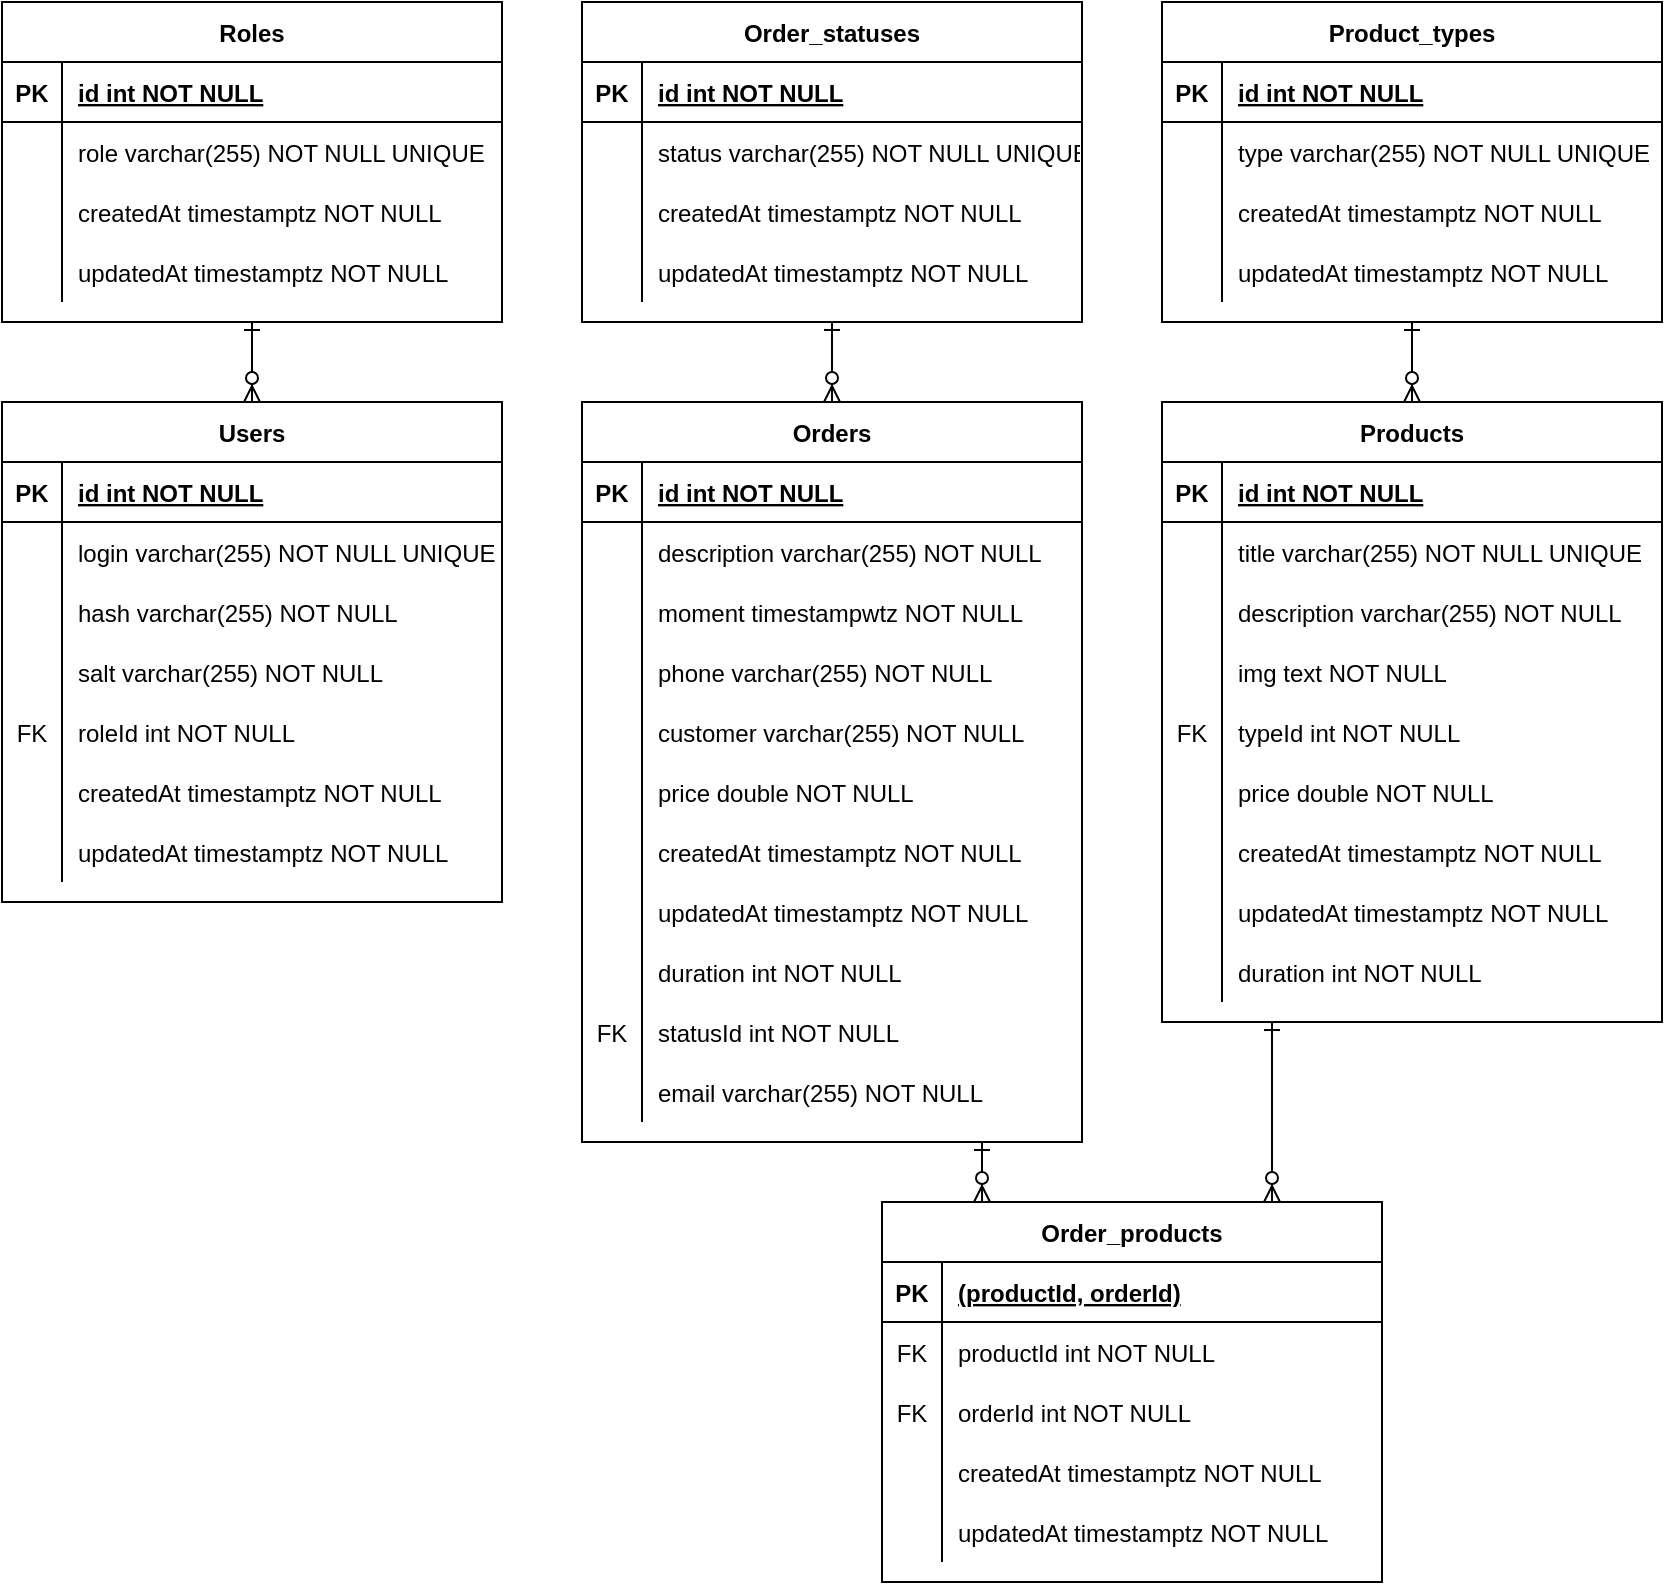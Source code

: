 <mxfile version="14.1.8" type="device"><diagram id="R2lEEEUBdFMjLlhIrx00" name="Page-1"><mxGraphModel dx="1936" dy="1906" grid="1" gridSize="10" guides="1" tooltips="1" connect="1" arrows="1" fold="1" page="1" pageScale="1" pageWidth="850" pageHeight="1100" math="0" shadow="0" extFonts="Permanent Marker^https://fonts.googleapis.com/css?family=Permanent+Marker"><root><mxCell id="0"/><mxCell id="1" parent="0"/><mxCell id="iR6gG3T4usAufllgeYIM-13" value="Roles" style="shape=table;startSize=30;container=1;collapsible=1;childLayout=tableLayout;fixedRows=1;rowLines=0;fontStyle=1;align=center;resizeLast=1;" parent="1" vertex="1"><mxGeometry x="-70" y="-410" width="250" height="160" as="geometry"/></mxCell><mxCell id="iR6gG3T4usAufllgeYIM-14" value="" style="shape=partialRectangle;collapsible=0;dropTarget=0;pointerEvents=0;fillColor=none;points=[[0,0.5],[1,0.5]];portConstraint=eastwest;top=0;left=0;right=0;bottom=1;" parent="iR6gG3T4usAufllgeYIM-13" vertex="1"><mxGeometry y="30" width="250" height="30" as="geometry"/></mxCell><mxCell id="iR6gG3T4usAufllgeYIM-15" value="PK" style="shape=partialRectangle;overflow=hidden;connectable=0;fillColor=none;top=0;left=0;bottom=0;right=0;fontStyle=1;" parent="iR6gG3T4usAufllgeYIM-14" vertex="1"><mxGeometry width="30" height="30" as="geometry"/></mxCell><mxCell id="iR6gG3T4usAufllgeYIM-16" value="id int NOT NULL " style="shape=partialRectangle;overflow=hidden;connectable=0;fillColor=none;top=0;left=0;bottom=0;right=0;align=left;spacingLeft=6;fontStyle=5;" parent="iR6gG3T4usAufllgeYIM-14" vertex="1"><mxGeometry x="30" width="220" height="30" as="geometry"/></mxCell><mxCell id="iR6gG3T4usAufllgeYIM-17" value="" style="shape=partialRectangle;collapsible=0;dropTarget=0;pointerEvents=0;fillColor=none;points=[[0,0.5],[1,0.5]];portConstraint=eastwest;top=0;left=0;right=0;bottom=0;" parent="iR6gG3T4usAufllgeYIM-13" vertex="1"><mxGeometry y="60" width="250" height="30" as="geometry"/></mxCell><mxCell id="iR6gG3T4usAufllgeYIM-18" value="" style="shape=partialRectangle;overflow=hidden;connectable=0;fillColor=none;top=0;left=0;bottom=0;right=0;" parent="iR6gG3T4usAufllgeYIM-17" vertex="1"><mxGeometry width="30" height="30" as="geometry"/></mxCell><mxCell id="iR6gG3T4usAufllgeYIM-19" value="role varchar(255) NOT NULL UNIQUE" style="shape=partialRectangle;overflow=hidden;connectable=0;fillColor=none;top=0;left=0;bottom=0;right=0;align=left;spacingLeft=6;" parent="iR6gG3T4usAufllgeYIM-17" vertex="1"><mxGeometry x="30" width="220" height="30" as="geometry"/></mxCell><mxCell id="iR6gG3T4usAufllgeYIM-23" style="shape=partialRectangle;collapsible=0;dropTarget=0;pointerEvents=0;fillColor=none;points=[[0,0.5],[1,0.5]];portConstraint=eastwest;top=0;left=0;right=0;bottom=0;" parent="iR6gG3T4usAufllgeYIM-13" vertex="1"><mxGeometry y="90" width="250" height="30" as="geometry"/></mxCell><mxCell id="iR6gG3T4usAufllgeYIM-24" style="shape=partialRectangle;overflow=hidden;connectable=0;fillColor=none;top=0;left=0;bottom=0;right=0;" parent="iR6gG3T4usAufllgeYIM-23" vertex="1"><mxGeometry width="30" height="30" as="geometry"/></mxCell><mxCell id="iR6gG3T4usAufllgeYIM-25" value="createdAt timestamptz NOT NULL" style="shape=partialRectangle;overflow=hidden;connectable=0;fillColor=none;top=0;left=0;bottom=0;right=0;align=left;spacingLeft=6;" parent="iR6gG3T4usAufllgeYIM-23" vertex="1"><mxGeometry x="30" width="220" height="30" as="geometry"/></mxCell><mxCell id="iR6gG3T4usAufllgeYIM-26" style="shape=partialRectangle;collapsible=0;dropTarget=0;pointerEvents=0;fillColor=none;points=[[0,0.5],[1,0.5]];portConstraint=eastwest;top=0;left=0;right=0;bottom=0;" parent="iR6gG3T4usAufllgeYIM-13" vertex="1"><mxGeometry y="120" width="250" height="30" as="geometry"/></mxCell><mxCell id="iR6gG3T4usAufllgeYIM-27" style="shape=partialRectangle;overflow=hidden;connectable=0;fillColor=none;top=0;left=0;bottom=0;right=0;" parent="iR6gG3T4usAufllgeYIM-26" vertex="1"><mxGeometry width="30" height="30" as="geometry"/></mxCell><mxCell id="iR6gG3T4usAufllgeYIM-28" value="updatedAt timestamptz NOT NULL" style="shape=partialRectangle;overflow=hidden;connectable=0;fillColor=none;top=0;left=0;bottom=0;right=0;align=left;spacingLeft=6;" parent="iR6gG3T4usAufllgeYIM-26" vertex="1"><mxGeometry x="30" width="220" height="30" as="geometry"/></mxCell><mxCell id="iR6gG3T4usAufllgeYIM-29" value="Users" style="shape=table;startSize=30;container=1;collapsible=1;childLayout=tableLayout;fixedRows=1;rowLines=0;fontStyle=1;align=center;resizeLast=1;" parent="1" vertex="1"><mxGeometry x="-70" y="-210" width="250" height="250" as="geometry"/></mxCell><mxCell id="iR6gG3T4usAufllgeYIM-30" value="" style="shape=partialRectangle;collapsible=0;dropTarget=0;pointerEvents=0;fillColor=none;points=[[0,0.5],[1,0.5]];portConstraint=eastwest;top=0;left=0;right=0;bottom=1;" parent="iR6gG3T4usAufllgeYIM-29" vertex="1"><mxGeometry y="30" width="250" height="30" as="geometry"/></mxCell><mxCell id="iR6gG3T4usAufllgeYIM-31" value="PK" style="shape=partialRectangle;overflow=hidden;connectable=0;fillColor=none;top=0;left=0;bottom=0;right=0;fontStyle=1;" parent="iR6gG3T4usAufllgeYIM-30" vertex="1"><mxGeometry width="30" height="30" as="geometry"/></mxCell><mxCell id="iR6gG3T4usAufllgeYIM-32" value="id int NOT NULL " style="shape=partialRectangle;overflow=hidden;connectable=0;fillColor=none;top=0;left=0;bottom=0;right=0;align=left;spacingLeft=6;fontStyle=5;" parent="iR6gG3T4usAufllgeYIM-30" vertex="1"><mxGeometry x="30" width="220" height="30" as="geometry"/></mxCell><mxCell id="iR6gG3T4usAufllgeYIM-33" value="" style="shape=partialRectangle;collapsible=0;dropTarget=0;pointerEvents=0;fillColor=none;points=[[0,0.5],[1,0.5]];portConstraint=eastwest;top=0;left=0;right=0;bottom=0;" parent="iR6gG3T4usAufllgeYIM-29" vertex="1"><mxGeometry y="60" width="250" height="30" as="geometry"/></mxCell><mxCell id="iR6gG3T4usAufllgeYIM-34" value="" style="shape=partialRectangle;overflow=hidden;connectable=0;fillColor=none;top=0;left=0;bottom=0;right=0;" parent="iR6gG3T4usAufllgeYIM-33" vertex="1"><mxGeometry width="30" height="30" as="geometry"/></mxCell><mxCell id="iR6gG3T4usAufllgeYIM-35" value="login varchar(255) NOT NULL UNIQUE" style="shape=partialRectangle;overflow=hidden;connectable=0;fillColor=none;top=0;left=0;bottom=0;right=0;align=left;spacingLeft=6;" parent="iR6gG3T4usAufllgeYIM-33" vertex="1"><mxGeometry x="30" width="220" height="30" as="geometry"/></mxCell><mxCell id="iR6gG3T4usAufllgeYIM-48" style="shape=partialRectangle;collapsible=0;dropTarget=0;pointerEvents=0;fillColor=none;points=[[0,0.5],[1,0.5]];portConstraint=eastwest;top=0;left=0;right=0;bottom=0;" parent="iR6gG3T4usAufllgeYIM-29" vertex="1"><mxGeometry y="90" width="250" height="30" as="geometry"/></mxCell><mxCell id="iR6gG3T4usAufllgeYIM-49" style="shape=partialRectangle;overflow=hidden;connectable=0;fillColor=none;top=0;left=0;bottom=0;right=0;" parent="iR6gG3T4usAufllgeYIM-48" vertex="1"><mxGeometry width="30" height="30" as="geometry"/></mxCell><mxCell id="iR6gG3T4usAufllgeYIM-50" value="hash varchar(255) NOT NULL" style="shape=partialRectangle;overflow=hidden;connectable=0;fillColor=none;top=0;left=0;bottom=0;right=0;align=left;spacingLeft=6;" parent="iR6gG3T4usAufllgeYIM-48" vertex="1"><mxGeometry x="30" width="220" height="30" as="geometry"/></mxCell><mxCell id="iR6gG3T4usAufllgeYIM-45" style="shape=partialRectangle;collapsible=0;dropTarget=0;pointerEvents=0;fillColor=none;points=[[0,0.5],[1,0.5]];portConstraint=eastwest;top=0;left=0;right=0;bottom=0;" parent="iR6gG3T4usAufllgeYIM-29" vertex="1"><mxGeometry y="120" width="250" height="30" as="geometry"/></mxCell><mxCell id="iR6gG3T4usAufllgeYIM-46" style="shape=partialRectangle;overflow=hidden;connectable=0;fillColor=none;top=0;left=0;bottom=0;right=0;" parent="iR6gG3T4usAufllgeYIM-45" vertex="1"><mxGeometry width="30" height="30" as="geometry"/></mxCell><mxCell id="iR6gG3T4usAufllgeYIM-47" value="salt varchar(255) NOT NULL" style="shape=partialRectangle;overflow=hidden;connectable=0;fillColor=none;top=0;left=0;bottom=0;right=0;align=left;spacingLeft=6;" parent="iR6gG3T4usAufllgeYIM-45" vertex="1"><mxGeometry x="30" width="220" height="30" as="geometry"/></mxCell><mxCell id="iR6gG3T4usAufllgeYIM-42" style="shape=partialRectangle;collapsible=0;dropTarget=0;pointerEvents=0;fillColor=none;points=[[0,0.5],[1,0.5]];portConstraint=eastwest;top=0;left=0;right=0;bottom=0;" parent="iR6gG3T4usAufllgeYIM-29" vertex="1"><mxGeometry y="150" width="250" height="30" as="geometry"/></mxCell><mxCell id="iR6gG3T4usAufllgeYIM-43" value="FK" style="shape=partialRectangle;overflow=hidden;connectable=0;fillColor=none;top=0;left=0;bottom=0;right=0;" parent="iR6gG3T4usAufllgeYIM-42" vertex="1"><mxGeometry width="30" height="30" as="geometry"/></mxCell><mxCell id="iR6gG3T4usAufllgeYIM-44" value="roleId int NOT NULL" style="shape=partialRectangle;overflow=hidden;connectable=0;fillColor=none;top=0;left=0;bottom=0;right=0;align=left;spacingLeft=6;" parent="iR6gG3T4usAufllgeYIM-42" vertex="1"><mxGeometry x="30" width="220" height="30" as="geometry"/></mxCell><mxCell id="iR6gG3T4usAufllgeYIM-36" style="shape=partialRectangle;collapsible=0;dropTarget=0;pointerEvents=0;fillColor=none;points=[[0,0.5],[1,0.5]];portConstraint=eastwest;top=0;left=0;right=0;bottom=0;" parent="iR6gG3T4usAufllgeYIM-29" vertex="1"><mxGeometry y="180" width="250" height="30" as="geometry"/></mxCell><mxCell id="iR6gG3T4usAufllgeYIM-37" style="shape=partialRectangle;overflow=hidden;connectable=0;fillColor=none;top=0;left=0;bottom=0;right=0;" parent="iR6gG3T4usAufllgeYIM-36" vertex="1"><mxGeometry width="30" height="30" as="geometry"/></mxCell><mxCell id="iR6gG3T4usAufllgeYIM-38" value="createdAt timestamptz NOT NULL" style="shape=partialRectangle;overflow=hidden;connectable=0;fillColor=none;top=0;left=0;bottom=0;right=0;align=left;spacingLeft=6;" parent="iR6gG3T4usAufllgeYIM-36" vertex="1"><mxGeometry x="30" width="220" height="30" as="geometry"/></mxCell><mxCell id="iR6gG3T4usAufllgeYIM-39" style="shape=partialRectangle;collapsible=0;dropTarget=0;pointerEvents=0;fillColor=none;points=[[0,0.5],[1,0.5]];portConstraint=eastwest;top=0;left=0;right=0;bottom=0;" parent="iR6gG3T4usAufllgeYIM-29" vertex="1"><mxGeometry y="210" width="250" height="30" as="geometry"/></mxCell><mxCell id="iR6gG3T4usAufllgeYIM-40" style="shape=partialRectangle;overflow=hidden;connectable=0;fillColor=none;top=0;left=0;bottom=0;right=0;" parent="iR6gG3T4usAufllgeYIM-39" vertex="1"><mxGeometry width="30" height="30" as="geometry"/></mxCell><mxCell id="iR6gG3T4usAufllgeYIM-41" value="updatedAt timestamptz NOT NULL" style="shape=partialRectangle;overflow=hidden;connectable=0;fillColor=none;top=0;left=0;bottom=0;right=0;align=left;spacingLeft=6;" parent="iR6gG3T4usAufllgeYIM-39" vertex="1"><mxGeometry x="30" width="220" height="30" as="geometry"/></mxCell><mxCell id="iR6gG3T4usAufllgeYIM-51" value="" style="edgeStyle=elbowEdgeStyle;endArrow=ERzeroToMany;startArrow=ERone;endFill=1;startFill=0;rounded=0;" parent="1" source="iR6gG3T4usAufllgeYIM-13" target="iR6gG3T4usAufllgeYIM-29" edge="1"><mxGeometry width="100" height="100" relative="1" as="geometry"><mxPoint x="330" y="370" as="sourcePoint"/><mxPoint x="410" y="400" as="targetPoint"/></mxGeometry></mxCell><mxCell id="iR6gG3T4usAufllgeYIM-53" value="Orders" style="shape=table;startSize=30;container=1;collapsible=1;childLayout=tableLayout;fixedRows=1;rowLines=0;fontStyle=1;align=center;resizeLast=1;" parent="1" vertex="1"><mxGeometry x="220" y="-210" width="250" height="370" as="geometry"/></mxCell><mxCell id="iR6gG3T4usAufllgeYIM-54" value="" style="shape=partialRectangle;collapsible=0;dropTarget=0;pointerEvents=0;fillColor=none;points=[[0,0.5],[1,0.5]];portConstraint=eastwest;top=0;left=0;right=0;bottom=1;" parent="iR6gG3T4usAufllgeYIM-53" vertex="1"><mxGeometry y="30" width="250" height="30" as="geometry"/></mxCell><mxCell id="iR6gG3T4usAufllgeYIM-55" value="PK" style="shape=partialRectangle;overflow=hidden;connectable=0;fillColor=none;top=0;left=0;bottom=0;right=0;fontStyle=1;" parent="iR6gG3T4usAufllgeYIM-54" vertex="1"><mxGeometry width="30" height="30" as="geometry"/></mxCell><mxCell id="iR6gG3T4usAufllgeYIM-56" value="id int NOT NULL " style="shape=partialRectangle;overflow=hidden;connectable=0;fillColor=none;top=0;left=0;bottom=0;right=0;align=left;spacingLeft=6;fontStyle=5;" parent="iR6gG3T4usAufllgeYIM-54" vertex="1"><mxGeometry x="30" width="220" height="30" as="geometry"/></mxCell><mxCell id="iR6gG3T4usAufllgeYIM-57" value="" style="shape=partialRectangle;collapsible=0;dropTarget=0;pointerEvents=0;fillColor=none;points=[[0,0.5],[1,0.5]];portConstraint=eastwest;top=0;left=0;right=0;bottom=0;" parent="iR6gG3T4usAufllgeYIM-53" vertex="1"><mxGeometry y="60" width="250" height="30" as="geometry"/></mxCell><mxCell id="iR6gG3T4usAufllgeYIM-58" value="" style="shape=partialRectangle;overflow=hidden;connectable=0;fillColor=none;top=0;left=0;bottom=0;right=0;" parent="iR6gG3T4usAufllgeYIM-57" vertex="1"><mxGeometry width="30" height="30" as="geometry"/></mxCell><mxCell id="iR6gG3T4usAufllgeYIM-59" value="description varchar(255) NOT NULL" style="shape=partialRectangle;overflow=hidden;connectable=0;fillColor=none;top=0;left=0;bottom=0;right=0;align=left;spacingLeft=6;" parent="iR6gG3T4usAufllgeYIM-57" vertex="1"><mxGeometry x="30" width="220" height="30" as="geometry"/></mxCell><mxCell id="iR6gG3T4usAufllgeYIM-60" style="shape=partialRectangle;collapsible=0;dropTarget=0;pointerEvents=0;fillColor=none;points=[[0,0.5],[1,0.5]];portConstraint=eastwest;top=0;left=0;right=0;bottom=0;" parent="iR6gG3T4usAufllgeYIM-53" vertex="1"><mxGeometry y="90" width="250" height="30" as="geometry"/></mxCell><mxCell id="iR6gG3T4usAufllgeYIM-61" style="shape=partialRectangle;overflow=hidden;connectable=0;fillColor=none;top=0;left=0;bottom=0;right=0;" parent="iR6gG3T4usAufllgeYIM-60" vertex="1"><mxGeometry width="30" height="30" as="geometry"/></mxCell><mxCell id="iR6gG3T4usAufllgeYIM-62" value="moment timestampwtz NOT NULL" style="shape=partialRectangle;overflow=hidden;connectable=0;fillColor=none;top=0;left=0;bottom=0;right=0;align=left;spacingLeft=6;" parent="iR6gG3T4usAufllgeYIM-60" vertex="1"><mxGeometry x="30" width="220" height="30" as="geometry"/></mxCell><mxCell id="iR6gG3T4usAufllgeYIM-63" style="shape=partialRectangle;collapsible=0;dropTarget=0;pointerEvents=0;fillColor=none;points=[[0,0.5],[1,0.5]];portConstraint=eastwest;top=0;left=0;right=0;bottom=0;" parent="iR6gG3T4usAufllgeYIM-53" vertex="1"><mxGeometry y="120" width="250" height="30" as="geometry"/></mxCell><mxCell id="iR6gG3T4usAufllgeYIM-64" style="shape=partialRectangle;overflow=hidden;connectable=0;fillColor=none;top=0;left=0;bottom=0;right=0;" parent="iR6gG3T4usAufllgeYIM-63" vertex="1"><mxGeometry width="30" height="30" as="geometry"/></mxCell><mxCell id="iR6gG3T4usAufllgeYIM-65" value="phone varchar(255) NOT NULL" style="shape=partialRectangle;overflow=hidden;connectable=0;fillColor=none;top=0;left=0;bottom=0;right=0;align=left;spacingLeft=6;" parent="iR6gG3T4usAufllgeYIM-63" vertex="1"><mxGeometry x="30" width="220" height="30" as="geometry"/></mxCell><mxCell id="iR6gG3T4usAufllgeYIM-149" style="shape=partialRectangle;collapsible=0;dropTarget=0;pointerEvents=0;fillColor=none;points=[[0,0.5],[1,0.5]];portConstraint=eastwest;top=0;left=0;right=0;bottom=0;" parent="iR6gG3T4usAufllgeYIM-53" vertex="1"><mxGeometry y="150" width="250" height="30" as="geometry"/></mxCell><mxCell id="iR6gG3T4usAufllgeYIM-150" style="shape=partialRectangle;overflow=hidden;connectable=0;fillColor=none;top=0;left=0;bottom=0;right=0;" parent="iR6gG3T4usAufllgeYIM-149" vertex="1"><mxGeometry width="30" height="30" as="geometry"/></mxCell><mxCell id="iR6gG3T4usAufllgeYIM-151" value="customer varchar(255) NOT NULL" style="shape=partialRectangle;overflow=hidden;connectable=0;fillColor=none;top=0;left=0;bottom=0;right=0;align=left;spacingLeft=6;" parent="iR6gG3T4usAufllgeYIM-149" vertex="1"><mxGeometry x="30" width="220" height="30" as="geometry"/></mxCell><mxCell id="iR6gG3T4usAufllgeYIM-66" style="shape=partialRectangle;collapsible=0;dropTarget=0;pointerEvents=0;fillColor=none;points=[[0,0.5],[1,0.5]];portConstraint=eastwest;top=0;left=0;right=0;bottom=0;" parent="iR6gG3T4usAufllgeYIM-53" vertex="1"><mxGeometry y="180" width="250" height="30" as="geometry"/></mxCell><mxCell id="iR6gG3T4usAufllgeYIM-67" value="" style="shape=partialRectangle;overflow=hidden;connectable=0;fillColor=none;top=0;left=0;bottom=0;right=0;" parent="iR6gG3T4usAufllgeYIM-66" vertex="1"><mxGeometry width="30" height="30" as="geometry"/></mxCell><mxCell id="iR6gG3T4usAufllgeYIM-68" value="price double NOT NULL" style="shape=partialRectangle;overflow=hidden;connectable=0;fillColor=none;top=0;left=0;bottom=0;right=0;align=left;spacingLeft=6;" parent="iR6gG3T4usAufllgeYIM-66" vertex="1"><mxGeometry x="30" width="220" height="30" as="geometry"/></mxCell><mxCell id="iR6gG3T4usAufllgeYIM-69" style="shape=partialRectangle;collapsible=0;dropTarget=0;pointerEvents=0;fillColor=none;points=[[0,0.5],[1,0.5]];portConstraint=eastwest;top=0;left=0;right=0;bottom=0;" parent="iR6gG3T4usAufllgeYIM-53" vertex="1"><mxGeometry y="210" width="250" height="30" as="geometry"/></mxCell><mxCell id="iR6gG3T4usAufllgeYIM-70" style="shape=partialRectangle;overflow=hidden;connectable=0;fillColor=none;top=0;left=0;bottom=0;right=0;" parent="iR6gG3T4usAufllgeYIM-69" vertex="1"><mxGeometry width="30" height="30" as="geometry"/></mxCell><mxCell id="iR6gG3T4usAufllgeYIM-71" value="createdAt timestamptz NOT NULL" style="shape=partialRectangle;overflow=hidden;connectable=0;fillColor=none;top=0;left=0;bottom=0;right=0;align=left;spacingLeft=6;" parent="iR6gG3T4usAufllgeYIM-69" vertex="1"><mxGeometry x="30" width="220" height="30" as="geometry"/></mxCell><mxCell id="iR6gG3T4usAufllgeYIM-72" style="shape=partialRectangle;collapsible=0;dropTarget=0;pointerEvents=0;fillColor=none;points=[[0,0.5],[1,0.5]];portConstraint=eastwest;top=0;left=0;right=0;bottom=0;" parent="iR6gG3T4usAufllgeYIM-53" vertex="1"><mxGeometry y="240" width="250" height="30" as="geometry"/></mxCell><mxCell id="iR6gG3T4usAufllgeYIM-73" style="shape=partialRectangle;overflow=hidden;connectable=0;fillColor=none;top=0;left=0;bottom=0;right=0;" parent="iR6gG3T4usAufllgeYIM-72" vertex="1"><mxGeometry width="30" height="30" as="geometry"/></mxCell><mxCell id="iR6gG3T4usAufllgeYIM-74" value="updatedAt timestamptz NOT NULL" style="shape=partialRectangle;overflow=hidden;connectable=0;fillColor=none;top=0;left=0;bottom=0;right=0;align=left;spacingLeft=6;" parent="iR6gG3T4usAufllgeYIM-72" vertex="1"><mxGeometry x="30" width="220" height="30" as="geometry"/></mxCell><mxCell id="2zhLSCqSdV-urNaq-oJ--21" style="shape=partialRectangle;collapsible=0;dropTarget=0;pointerEvents=0;fillColor=none;points=[[0,0.5],[1,0.5]];portConstraint=eastwest;top=0;left=0;right=0;bottom=0;" parent="iR6gG3T4usAufllgeYIM-53" vertex="1"><mxGeometry y="270" width="250" height="30" as="geometry"/></mxCell><mxCell id="2zhLSCqSdV-urNaq-oJ--22" style="shape=partialRectangle;overflow=hidden;connectable=0;fillColor=none;top=0;left=0;bottom=0;right=0;" parent="2zhLSCqSdV-urNaq-oJ--21" vertex="1"><mxGeometry width="30" height="30" as="geometry"/></mxCell><mxCell id="2zhLSCqSdV-urNaq-oJ--23" value="duration int NOT NULL" style="shape=partialRectangle;overflow=hidden;connectable=0;fillColor=none;top=0;left=0;bottom=0;right=0;align=left;spacingLeft=6;" parent="2zhLSCqSdV-urNaq-oJ--21" vertex="1"><mxGeometry x="30" width="220" height="30" as="geometry"/></mxCell><mxCell id="2zhLSCqSdV-urNaq-oJ--18" style="shape=partialRectangle;collapsible=0;dropTarget=0;pointerEvents=0;fillColor=none;points=[[0,0.5],[1,0.5]];portConstraint=eastwest;top=0;left=0;right=0;bottom=0;" parent="iR6gG3T4usAufllgeYIM-53" vertex="1"><mxGeometry y="300" width="250" height="30" as="geometry"/></mxCell><mxCell id="2zhLSCqSdV-urNaq-oJ--19" value="FK" style="shape=partialRectangle;overflow=hidden;connectable=0;fillColor=none;top=0;left=0;bottom=0;right=0;" parent="2zhLSCqSdV-urNaq-oJ--18" vertex="1"><mxGeometry width="30" height="30" as="geometry"/></mxCell><mxCell id="2zhLSCqSdV-urNaq-oJ--20" value="statusId int NOT NULL" style="shape=partialRectangle;overflow=hidden;connectable=0;fillColor=none;top=0;left=0;bottom=0;right=0;align=left;spacingLeft=6;" parent="2zhLSCqSdV-urNaq-oJ--18" vertex="1"><mxGeometry x="30" width="220" height="30" as="geometry"/></mxCell><mxCell id="Bg1Y2iAfqRREQOg-kjs4-1" style="shape=partialRectangle;collapsible=0;dropTarget=0;pointerEvents=0;fillColor=none;points=[[0,0.5],[1,0.5]];portConstraint=eastwest;top=0;left=0;right=0;bottom=0;" vertex="1" parent="iR6gG3T4usAufllgeYIM-53"><mxGeometry y="330" width="250" height="30" as="geometry"/></mxCell><mxCell id="Bg1Y2iAfqRREQOg-kjs4-2" style="shape=partialRectangle;overflow=hidden;connectable=0;fillColor=none;top=0;left=0;bottom=0;right=0;" vertex="1" parent="Bg1Y2iAfqRREQOg-kjs4-1"><mxGeometry width="30" height="30" as="geometry"/></mxCell><mxCell id="Bg1Y2iAfqRREQOg-kjs4-3" value="email varchar(255) NOT NULL" style="shape=partialRectangle;overflow=hidden;connectable=0;fillColor=none;top=0;left=0;bottom=0;right=0;align=left;spacingLeft=6;" vertex="1" parent="Bg1Y2iAfqRREQOg-kjs4-1"><mxGeometry x="30" width="220" height="30" as="geometry"/></mxCell><mxCell id="iR6gG3T4usAufllgeYIM-75" value="Products" style="shape=table;startSize=30;container=1;collapsible=1;childLayout=tableLayout;fixedRows=1;rowLines=0;fontStyle=1;align=center;resizeLast=1;" parent="1" vertex="1"><mxGeometry x="510" y="-210" width="250" height="310" as="geometry"/></mxCell><mxCell id="iR6gG3T4usAufllgeYIM-76" value="" style="shape=partialRectangle;collapsible=0;dropTarget=0;pointerEvents=0;fillColor=none;points=[[0,0.5],[1,0.5]];portConstraint=eastwest;top=0;left=0;right=0;bottom=1;" parent="iR6gG3T4usAufllgeYIM-75" vertex="1"><mxGeometry y="30" width="250" height="30" as="geometry"/></mxCell><mxCell id="iR6gG3T4usAufllgeYIM-77" value="PK" style="shape=partialRectangle;overflow=hidden;connectable=0;fillColor=none;top=0;left=0;bottom=0;right=0;fontStyle=1;" parent="iR6gG3T4usAufllgeYIM-76" vertex="1"><mxGeometry width="30" height="30" as="geometry"/></mxCell><mxCell id="iR6gG3T4usAufllgeYIM-78" value="id int NOT NULL " style="shape=partialRectangle;overflow=hidden;connectable=0;fillColor=none;top=0;left=0;bottom=0;right=0;align=left;spacingLeft=6;fontStyle=5;" parent="iR6gG3T4usAufllgeYIM-76" vertex="1"><mxGeometry x="30" width="220" height="30" as="geometry"/></mxCell><mxCell id="iR6gG3T4usAufllgeYIM-79" value="" style="shape=partialRectangle;collapsible=0;dropTarget=0;pointerEvents=0;fillColor=none;points=[[0,0.5],[1,0.5]];portConstraint=eastwest;top=0;left=0;right=0;bottom=0;" parent="iR6gG3T4usAufllgeYIM-75" vertex="1"><mxGeometry y="60" width="250" height="30" as="geometry"/></mxCell><mxCell id="iR6gG3T4usAufllgeYIM-80" value="" style="shape=partialRectangle;overflow=hidden;connectable=0;fillColor=none;top=0;left=0;bottom=0;right=0;" parent="iR6gG3T4usAufllgeYIM-79" vertex="1"><mxGeometry width="30" height="30" as="geometry"/></mxCell><mxCell id="iR6gG3T4usAufllgeYIM-81" value="title varchar(255) NOT NULL UNIQUE" style="shape=partialRectangle;overflow=hidden;connectable=0;fillColor=none;top=0;left=0;bottom=0;right=0;align=left;spacingLeft=6;" parent="iR6gG3T4usAufllgeYIM-79" vertex="1"><mxGeometry x="30" width="220" height="30" as="geometry"/></mxCell><mxCell id="iR6gG3T4usAufllgeYIM-82" style="shape=partialRectangle;collapsible=0;dropTarget=0;pointerEvents=0;fillColor=none;points=[[0,0.5],[1,0.5]];portConstraint=eastwest;top=0;left=0;right=0;bottom=0;" parent="iR6gG3T4usAufllgeYIM-75" vertex="1"><mxGeometry y="90" width="250" height="30" as="geometry"/></mxCell><mxCell id="iR6gG3T4usAufllgeYIM-83" style="shape=partialRectangle;overflow=hidden;connectable=0;fillColor=none;top=0;left=0;bottom=0;right=0;" parent="iR6gG3T4usAufllgeYIM-82" vertex="1"><mxGeometry width="30" height="30" as="geometry"/></mxCell><mxCell id="iR6gG3T4usAufllgeYIM-84" value="description varchar(255) NOT NULL" style="shape=partialRectangle;overflow=hidden;connectable=0;fillColor=none;top=0;left=0;bottom=0;right=0;align=left;spacingLeft=6;" parent="iR6gG3T4usAufllgeYIM-82" vertex="1"><mxGeometry x="30" width="220" height="30" as="geometry"/></mxCell><mxCell id="iR6gG3T4usAufllgeYIM-85" style="shape=partialRectangle;collapsible=0;dropTarget=0;pointerEvents=0;fillColor=none;points=[[0,0.5],[1,0.5]];portConstraint=eastwest;top=0;left=0;right=0;bottom=0;" parent="iR6gG3T4usAufllgeYIM-75" vertex="1"><mxGeometry y="120" width="250" height="30" as="geometry"/></mxCell><mxCell id="iR6gG3T4usAufllgeYIM-86" style="shape=partialRectangle;overflow=hidden;connectable=0;fillColor=none;top=0;left=0;bottom=0;right=0;" parent="iR6gG3T4usAufllgeYIM-85" vertex="1"><mxGeometry width="30" height="30" as="geometry"/></mxCell><mxCell id="iR6gG3T4usAufllgeYIM-87" value="img text NOT NULL" style="shape=partialRectangle;overflow=hidden;connectable=0;fillColor=none;top=0;left=0;bottom=0;right=0;align=left;spacingLeft=6;" parent="iR6gG3T4usAufllgeYIM-85" vertex="1"><mxGeometry x="30" width="220" height="30" as="geometry"/></mxCell><mxCell id="iR6gG3T4usAufllgeYIM-88" style="shape=partialRectangle;collapsible=0;dropTarget=0;pointerEvents=0;fillColor=none;points=[[0,0.5],[1,0.5]];portConstraint=eastwest;top=0;left=0;right=0;bottom=0;" parent="iR6gG3T4usAufllgeYIM-75" vertex="1"><mxGeometry y="150" width="250" height="30" as="geometry"/></mxCell><mxCell id="iR6gG3T4usAufllgeYIM-89" value="FK" style="shape=partialRectangle;overflow=hidden;connectable=0;fillColor=none;top=0;left=0;bottom=0;right=0;" parent="iR6gG3T4usAufllgeYIM-88" vertex="1"><mxGeometry width="30" height="30" as="geometry"/></mxCell><mxCell id="iR6gG3T4usAufllgeYIM-90" value="typeId int NOT NULL" style="shape=partialRectangle;overflow=hidden;connectable=0;fillColor=none;top=0;left=0;bottom=0;right=0;align=left;spacingLeft=6;" parent="iR6gG3T4usAufllgeYIM-88" vertex="1"><mxGeometry x="30" width="220" height="30" as="geometry"/></mxCell><mxCell id="iR6gG3T4usAufllgeYIM-111" style="shape=partialRectangle;collapsible=0;dropTarget=0;pointerEvents=0;fillColor=none;points=[[0,0.5],[1,0.5]];portConstraint=eastwest;top=0;left=0;right=0;bottom=0;" parent="iR6gG3T4usAufllgeYIM-75" vertex="1"><mxGeometry y="180" width="250" height="30" as="geometry"/></mxCell><mxCell id="iR6gG3T4usAufllgeYIM-112" style="shape=partialRectangle;overflow=hidden;connectable=0;fillColor=none;top=0;left=0;bottom=0;right=0;" parent="iR6gG3T4usAufllgeYIM-111" vertex="1"><mxGeometry width="30" height="30" as="geometry"/></mxCell><mxCell id="iR6gG3T4usAufllgeYIM-113" value="price double NOT NULL" style="shape=partialRectangle;overflow=hidden;connectable=0;fillColor=none;top=0;left=0;bottom=0;right=0;align=left;spacingLeft=6;" parent="iR6gG3T4usAufllgeYIM-111" vertex="1"><mxGeometry x="30" width="220" height="30" as="geometry"/></mxCell><mxCell id="iR6gG3T4usAufllgeYIM-91" style="shape=partialRectangle;collapsible=0;dropTarget=0;pointerEvents=0;fillColor=none;points=[[0,0.5],[1,0.5]];portConstraint=eastwest;top=0;left=0;right=0;bottom=0;" parent="iR6gG3T4usAufllgeYIM-75" vertex="1"><mxGeometry y="210" width="250" height="30" as="geometry"/></mxCell><mxCell id="iR6gG3T4usAufllgeYIM-92" style="shape=partialRectangle;overflow=hidden;connectable=0;fillColor=none;top=0;left=0;bottom=0;right=0;" parent="iR6gG3T4usAufllgeYIM-91" vertex="1"><mxGeometry width="30" height="30" as="geometry"/></mxCell><mxCell id="iR6gG3T4usAufllgeYIM-93" value="createdAt timestamptz NOT NULL" style="shape=partialRectangle;overflow=hidden;connectable=0;fillColor=none;top=0;left=0;bottom=0;right=0;align=left;spacingLeft=6;" parent="iR6gG3T4usAufllgeYIM-91" vertex="1"><mxGeometry x="30" width="220" height="30" as="geometry"/></mxCell><mxCell id="iR6gG3T4usAufllgeYIM-94" style="shape=partialRectangle;collapsible=0;dropTarget=0;pointerEvents=0;fillColor=none;points=[[0,0.5],[1,0.5]];portConstraint=eastwest;top=0;left=0;right=0;bottom=0;" parent="iR6gG3T4usAufllgeYIM-75" vertex="1"><mxGeometry y="240" width="250" height="30" as="geometry"/></mxCell><mxCell id="iR6gG3T4usAufllgeYIM-95" style="shape=partialRectangle;overflow=hidden;connectable=0;fillColor=none;top=0;left=0;bottom=0;right=0;" parent="iR6gG3T4usAufllgeYIM-94" vertex="1"><mxGeometry width="30" height="30" as="geometry"/></mxCell><mxCell id="iR6gG3T4usAufllgeYIM-96" value="updatedAt timestamptz NOT NULL" style="shape=partialRectangle;overflow=hidden;connectable=0;fillColor=none;top=0;left=0;bottom=0;right=0;align=left;spacingLeft=6;" parent="iR6gG3T4usAufllgeYIM-94" vertex="1"><mxGeometry x="30" width="220" height="30" as="geometry"/></mxCell><mxCell id="2zhLSCqSdV-urNaq-oJ--2" style="shape=partialRectangle;collapsible=0;dropTarget=0;pointerEvents=0;fillColor=none;points=[[0,0.5],[1,0.5]];portConstraint=eastwest;top=0;left=0;right=0;bottom=0;" parent="iR6gG3T4usAufllgeYIM-75" vertex="1"><mxGeometry y="270" width="250" height="30" as="geometry"/></mxCell><mxCell id="2zhLSCqSdV-urNaq-oJ--3" style="shape=partialRectangle;overflow=hidden;connectable=0;fillColor=none;top=0;left=0;bottom=0;right=0;" parent="2zhLSCqSdV-urNaq-oJ--2" vertex="1"><mxGeometry width="30" height="30" as="geometry"/></mxCell><mxCell id="2zhLSCqSdV-urNaq-oJ--4" value="duration int NOT NULL" style="shape=partialRectangle;overflow=hidden;connectable=0;fillColor=none;top=0;left=0;bottom=0;right=0;align=left;spacingLeft=6;" parent="2zhLSCqSdV-urNaq-oJ--2" vertex="1"><mxGeometry x="30" width="220" height="30" as="geometry"/></mxCell><mxCell id="iR6gG3T4usAufllgeYIM-97" value="Product_types" style="shape=table;startSize=30;container=1;collapsible=1;childLayout=tableLayout;fixedRows=1;rowLines=0;fontStyle=1;align=center;resizeLast=1;" parent="1" vertex="1"><mxGeometry x="510" y="-410" width="250" height="160" as="geometry"/></mxCell><mxCell id="iR6gG3T4usAufllgeYIM-98" value="" style="shape=partialRectangle;collapsible=0;dropTarget=0;pointerEvents=0;fillColor=none;points=[[0,0.5],[1,0.5]];portConstraint=eastwest;top=0;left=0;right=0;bottom=1;" parent="iR6gG3T4usAufllgeYIM-97" vertex="1"><mxGeometry y="30" width="250" height="30" as="geometry"/></mxCell><mxCell id="iR6gG3T4usAufllgeYIM-99" value="PK" style="shape=partialRectangle;overflow=hidden;connectable=0;fillColor=none;top=0;left=0;bottom=0;right=0;fontStyle=1;" parent="iR6gG3T4usAufllgeYIM-98" vertex="1"><mxGeometry width="30" height="30" as="geometry"/></mxCell><mxCell id="iR6gG3T4usAufllgeYIM-100" value="id int NOT NULL " style="shape=partialRectangle;overflow=hidden;connectable=0;fillColor=none;top=0;left=0;bottom=0;right=0;align=left;spacingLeft=6;fontStyle=5;" parent="iR6gG3T4usAufllgeYIM-98" vertex="1"><mxGeometry x="30" width="220" height="30" as="geometry"/></mxCell><mxCell id="iR6gG3T4usAufllgeYIM-101" value="" style="shape=partialRectangle;collapsible=0;dropTarget=0;pointerEvents=0;fillColor=none;points=[[0,0.5],[1,0.5]];portConstraint=eastwest;top=0;left=0;right=0;bottom=0;" parent="iR6gG3T4usAufllgeYIM-97" vertex="1"><mxGeometry y="60" width="250" height="30" as="geometry"/></mxCell><mxCell id="iR6gG3T4usAufllgeYIM-102" value="" style="shape=partialRectangle;overflow=hidden;connectable=0;fillColor=none;top=0;left=0;bottom=0;right=0;" parent="iR6gG3T4usAufllgeYIM-101" vertex="1"><mxGeometry width="30" height="30" as="geometry"/></mxCell><mxCell id="iR6gG3T4usAufllgeYIM-103" value="type varchar(255) NOT NULL UNIQUE" style="shape=partialRectangle;overflow=hidden;connectable=0;fillColor=none;top=0;left=0;bottom=0;right=0;align=left;spacingLeft=6;" parent="iR6gG3T4usAufllgeYIM-101" vertex="1"><mxGeometry x="30" width="220" height="30" as="geometry"/></mxCell><mxCell id="iR6gG3T4usAufllgeYIM-104" style="shape=partialRectangle;collapsible=0;dropTarget=0;pointerEvents=0;fillColor=none;points=[[0,0.5],[1,0.5]];portConstraint=eastwest;top=0;left=0;right=0;bottom=0;" parent="iR6gG3T4usAufllgeYIM-97" vertex="1"><mxGeometry y="90" width="250" height="30" as="geometry"/></mxCell><mxCell id="iR6gG3T4usAufllgeYIM-105" style="shape=partialRectangle;overflow=hidden;connectable=0;fillColor=none;top=0;left=0;bottom=0;right=0;" parent="iR6gG3T4usAufllgeYIM-104" vertex="1"><mxGeometry width="30" height="30" as="geometry"/></mxCell><mxCell id="iR6gG3T4usAufllgeYIM-106" value="createdAt timestamptz NOT NULL" style="shape=partialRectangle;overflow=hidden;connectable=0;fillColor=none;top=0;left=0;bottom=0;right=0;align=left;spacingLeft=6;" parent="iR6gG3T4usAufllgeYIM-104" vertex="1"><mxGeometry x="30" width="220" height="30" as="geometry"/></mxCell><mxCell id="iR6gG3T4usAufllgeYIM-107" style="shape=partialRectangle;collapsible=0;dropTarget=0;pointerEvents=0;fillColor=none;points=[[0,0.5],[1,0.5]];portConstraint=eastwest;top=0;left=0;right=0;bottom=0;" parent="iR6gG3T4usAufllgeYIM-97" vertex="1"><mxGeometry y="120" width="250" height="30" as="geometry"/></mxCell><mxCell id="iR6gG3T4usAufllgeYIM-108" style="shape=partialRectangle;overflow=hidden;connectable=0;fillColor=none;top=0;left=0;bottom=0;right=0;" parent="iR6gG3T4usAufllgeYIM-107" vertex="1"><mxGeometry width="30" height="30" as="geometry"/></mxCell><mxCell id="iR6gG3T4usAufllgeYIM-109" value="updatedAt timestamptz NOT NULL" style="shape=partialRectangle;overflow=hidden;connectable=0;fillColor=none;top=0;left=0;bottom=0;right=0;align=left;spacingLeft=6;" parent="iR6gG3T4usAufllgeYIM-107" vertex="1"><mxGeometry x="30" width="220" height="30" as="geometry"/></mxCell><mxCell id="iR6gG3T4usAufllgeYIM-110" value="" style="edgeStyle=elbowEdgeStyle;endArrow=ERzeroToMany;startArrow=ERone;endFill=1;startFill=0;rounded=0;" parent="1" source="iR6gG3T4usAufllgeYIM-97" target="iR6gG3T4usAufllgeYIM-75" edge="1"><mxGeometry width="100" height="100" relative="1" as="geometry"><mxPoint x="245" y="360" as="sourcePoint"/><mxPoint x="245" y="320" as="targetPoint"/><Array as="points"><mxPoint x="635" y="-220"/><mxPoint x="410" y="560"/></Array></mxGeometry></mxCell><mxCell id="iR6gG3T4usAufllgeYIM-127" value="Order_products" style="shape=table;startSize=30;container=1;collapsible=1;childLayout=tableLayout;fixedRows=1;rowLines=0;fontStyle=1;align=center;resizeLast=1;" parent="1" vertex="1"><mxGeometry x="370" y="190" width="250" height="190" as="geometry"/></mxCell><mxCell id="iR6gG3T4usAufllgeYIM-128" value="" style="shape=partialRectangle;collapsible=0;dropTarget=0;pointerEvents=0;fillColor=none;points=[[0,0.5],[1,0.5]];portConstraint=eastwest;top=0;left=0;right=0;bottom=1;" parent="iR6gG3T4usAufllgeYIM-127" vertex="1"><mxGeometry y="30" width="250" height="30" as="geometry"/></mxCell><mxCell id="iR6gG3T4usAufllgeYIM-129" value="PK" style="shape=partialRectangle;overflow=hidden;connectable=0;fillColor=none;top=0;left=0;bottom=0;right=0;fontStyle=1;" parent="iR6gG3T4usAufllgeYIM-128" vertex="1"><mxGeometry width="30" height="30" as="geometry"/></mxCell><mxCell id="iR6gG3T4usAufllgeYIM-130" value="(productId, orderId)" style="shape=partialRectangle;overflow=hidden;connectable=0;fillColor=none;top=0;left=0;bottom=0;right=0;align=left;spacingLeft=6;fontStyle=5;" parent="iR6gG3T4usAufllgeYIM-128" vertex="1"><mxGeometry x="30" width="220" height="30" as="geometry"/></mxCell><mxCell id="iR6gG3T4usAufllgeYIM-134" style="shape=partialRectangle;collapsible=0;dropTarget=0;pointerEvents=0;fillColor=none;points=[[0,0.5],[1,0.5]];portConstraint=eastwest;top=0;left=0;right=0;bottom=0;" parent="iR6gG3T4usAufllgeYIM-127" vertex="1"><mxGeometry y="60" width="250" height="30" as="geometry"/></mxCell><mxCell id="iR6gG3T4usAufllgeYIM-135" value="FK" style="shape=partialRectangle;overflow=hidden;connectable=0;fillColor=none;top=0;left=0;bottom=0;right=0;" parent="iR6gG3T4usAufllgeYIM-134" vertex="1"><mxGeometry width="30" height="30" as="geometry"/></mxCell><mxCell id="iR6gG3T4usAufllgeYIM-136" value="productId int NOT NULL" style="shape=partialRectangle;overflow=hidden;connectable=0;fillColor=none;top=0;left=0;bottom=0;right=0;align=left;spacingLeft=6;" parent="iR6gG3T4usAufllgeYIM-134" vertex="1"><mxGeometry x="30" width="220" height="30" as="geometry"/></mxCell><mxCell id="iR6gG3T4usAufllgeYIM-140" style="shape=partialRectangle;collapsible=0;dropTarget=0;pointerEvents=0;fillColor=none;points=[[0,0.5],[1,0.5]];portConstraint=eastwest;top=0;left=0;right=0;bottom=0;" parent="iR6gG3T4usAufllgeYIM-127" vertex="1"><mxGeometry y="90" width="250" height="30" as="geometry"/></mxCell><mxCell id="iR6gG3T4usAufllgeYIM-141" value="FK" style="shape=partialRectangle;overflow=hidden;connectable=0;fillColor=none;top=0;left=0;bottom=0;right=0;" parent="iR6gG3T4usAufllgeYIM-140" vertex="1"><mxGeometry width="30" height="30" as="geometry"/></mxCell><mxCell id="iR6gG3T4usAufllgeYIM-142" value="orderId int NOT NULL" style="shape=partialRectangle;overflow=hidden;connectable=0;fillColor=none;top=0;left=0;bottom=0;right=0;align=left;spacingLeft=6;" parent="iR6gG3T4usAufllgeYIM-140" vertex="1"><mxGeometry x="30" width="220" height="30" as="geometry"/></mxCell><mxCell id="iR6gG3T4usAufllgeYIM-143" style="shape=partialRectangle;collapsible=0;dropTarget=0;pointerEvents=0;fillColor=none;points=[[0,0.5],[1,0.5]];portConstraint=eastwest;top=0;left=0;right=0;bottom=0;" parent="iR6gG3T4usAufllgeYIM-127" vertex="1"><mxGeometry y="120" width="250" height="30" as="geometry"/></mxCell><mxCell id="iR6gG3T4usAufllgeYIM-144" style="shape=partialRectangle;overflow=hidden;connectable=0;fillColor=none;top=0;left=0;bottom=0;right=0;" parent="iR6gG3T4usAufllgeYIM-143" vertex="1"><mxGeometry width="30" height="30" as="geometry"/></mxCell><mxCell id="iR6gG3T4usAufllgeYIM-145" value="createdAt timestamptz NOT NULL" style="shape=partialRectangle;overflow=hidden;connectable=0;fillColor=none;top=0;left=0;bottom=0;right=0;align=left;spacingLeft=6;" parent="iR6gG3T4usAufllgeYIM-143" vertex="1"><mxGeometry x="30" width="220" height="30" as="geometry"/></mxCell><mxCell id="iR6gG3T4usAufllgeYIM-146" style="shape=partialRectangle;collapsible=0;dropTarget=0;pointerEvents=0;fillColor=none;points=[[0,0.5],[1,0.5]];portConstraint=eastwest;top=0;left=0;right=0;bottom=0;" parent="iR6gG3T4usAufllgeYIM-127" vertex="1"><mxGeometry y="150" width="250" height="30" as="geometry"/></mxCell><mxCell id="iR6gG3T4usAufllgeYIM-147" style="shape=partialRectangle;overflow=hidden;connectable=0;fillColor=none;top=0;left=0;bottom=0;right=0;" parent="iR6gG3T4usAufllgeYIM-146" vertex="1"><mxGeometry width="30" height="30" as="geometry"/></mxCell><mxCell id="iR6gG3T4usAufllgeYIM-148" value="updatedAt timestamptz NOT NULL" style="shape=partialRectangle;overflow=hidden;connectable=0;fillColor=none;top=0;left=0;bottom=0;right=0;align=left;spacingLeft=6;" parent="iR6gG3T4usAufllgeYIM-146" vertex="1"><mxGeometry x="30" width="220" height="30" as="geometry"/></mxCell><mxCell id="2zhLSCqSdV-urNaq-oJ--5" value="Order_statuses" style="shape=table;startSize=30;container=1;collapsible=1;childLayout=tableLayout;fixedRows=1;rowLines=0;fontStyle=1;align=center;resizeLast=1;" parent="1" vertex="1"><mxGeometry x="220" y="-410" width="250" height="160" as="geometry"/></mxCell><mxCell id="2zhLSCqSdV-urNaq-oJ--6" value="" style="shape=partialRectangle;collapsible=0;dropTarget=0;pointerEvents=0;fillColor=none;points=[[0,0.5],[1,0.5]];portConstraint=eastwest;top=0;left=0;right=0;bottom=1;" parent="2zhLSCqSdV-urNaq-oJ--5" vertex="1"><mxGeometry y="30" width="250" height="30" as="geometry"/></mxCell><mxCell id="2zhLSCqSdV-urNaq-oJ--7" value="PK" style="shape=partialRectangle;overflow=hidden;connectable=0;fillColor=none;top=0;left=0;bottom=0;right=0;fontStyle=1;" parent="2zhLSCqSdV-urNaq-oJ--6" vertex="1"><mxGeometry width="30" height="30" as="geometry"/></mxCell><mxCell id="2zhLSCqSdV-urNaq-oJ--8" value="id int NOT NULL " style="shape=partialRectangle;overflow=hidden;connectable=0;fillColor=none;top=0;left=0;bottom=0;right=0;align=left;spacingLeft=6;fontStyle=5;" parent="2zhLSCqSdV-urNaq-oJ--6" vertex="1"><mxGeometry x="30" width="220" height="30" as="geometry"/></mxCell><mxCell id="2zhLSCqSdV-urNaq-oJ--9" value="" style="shape=partialRectangle;collapsible=0;dropTarget=0;pointerEvents=0;fillColor=none;points=[[0,0.5],[1,0.5]];portConstraint=eastwest;top=0;left=0;right=0;bottom=0;" parent="2zhLSCqSdV-urNaq-oJ--5" vertex="1"><mxGeometry y="60" width="250" height="30" as="geometry"/></mxCell><mxCell id="2zhLSCqSdV-urNaq-oJ--10" value="" style="shape=partialRectangle;overflow=hidden;connectable=0;fillColor=none;top=0;left=0;bottom=0;right=0;" parent="2zhLSCqSdV-urNaq-oJ--9" vertex="1"><mxGeometry width="30" height="30" as="geometry"/></mxCell><mxCell id="2zhLSCqSdV-urNaq-oJ--11" value="status varchar(255) NOT NULL UNIQUE" style="shape=partialRectangle;overflow=hidden;connectable=0;fillColor=none;top=0;left=0;bottom=0;right=0;align=left;spacingLeft=6;" parent="2zhLSCqSdV-urNaq-oJ--9" vertex="1"><mxGeometry x="30" width="220" height="30" as="geometry"/></mxCell><mxCell id="2zhLSCqSdV-urNaq-oJ--12" style="shape=partialRectangle;collapsible=0;dropTarget=0;pointerEvents=0;fillColor=none;points=[[0,0.5],[1,0.5]];portConstraint=eastwest;top=0;left=0;right=0;bottom=0;" parent="2zhLSCqSdV-urNaq-oJ--5" vertex="1"><mxGeometry y="90" width="250" height="30" as="geometry"/></mxCell><mxCell id="2zhLSCqSdV-urNaq-oJ--13" style="shape=partialRectangle;overflow=hidden;connectable=0;fillColor=none;top=0;left=0;bottom=0;right=0;" parent="2zhLSCqSdV-urNaq-oJ--12" vertex="1"><mxGeometry width="30" height="30" as="geometry"/></mxCell><mxCell id="2zhLSCqSdV-urNaq-oJ--14" value="createdAt timestamptz NOT NULL" style="shape=partialRectangle;overflow=hidden;connectable=0;fillColor=none;top=0;left=0;bottom=0;right=0;align=left;spacingLeft=6;" parent="2zhLSCqSdV-urNaq-oJ--12" vertex="1"><mxGeometry x="30" width="220" height="30" as="geometry"/></mxCell><mxCell id="2zhLSCqSdV-urNaq-oJ--15" style="shape=partialRectangle;collapsible=0;dropTarget=0;pointerEvents=0;fillColor=none;points=[[0,0.5],[1,0.5]];portConstraint=eastwest;top=0;left=0;right=0;bottom=0;" parent="2zhLSCqSdV-urNaq-oJ--5" vertex="1"><mxGeometry y="120" width="250" height="30" as="geometry"/></mxCell><mxCell id="2zhLSCqSdV-urNaq-oJ--16" style="shape=partialRectangle;overflow=hidden;connectable=0;fillColor=none;top=0;left=0;bottom=0;right=0;" parent="2zhLSCqSdV-urNaq-oJ--15" vertex="1"><mxGeometry width="30" height="30" as="geometry"/></mxCell><mxCell id="2zhLSCqSdV-urNaq-oJ--17" value="updatedAt timestamptz NOT NULL" style="shape=partialRectangle;overflow=hidden;connectable=0;fillColor=none;top=0;left=0;bottom=0;right=0;align=left;spacingLeft=6;" parent="2zhLSCqSdV-urNaq-oJ--15" vertex="1"><mxGeometry x="30" width="220" height="30" as="geometry"/></mxCell><mxCell id="2zhLSCqSdV-urNaq-oJ--24" value="" style="edgeStyle=elbowEdgeStyle;endArrow=ERzeroToMany;startArrow=ERone;endFill=1;startFill=0;rounded=0;" parent="1" source="2zhLSCqSdV-urNaq-oJ--5" target="iR6gG3T4usAufllgeYIM-53" edge="1"><mxGeometry width="100" height="100" relative="1" as="geometry"><mxPoint x="645" y="-240" as="sourcePoint"/><mxPoint x="645" y="-200" as="targetPoint"/></mxGeometry></mxCell><mxCell id="2zhLSCqSdV-urNaq-oJ--25" value="" style="edgeStyle=elbowEdgeStyle;endArrow=ERzeroToMany;startArrow=ERone;endFill=1;startFill=0;rounded=0;" parent="1" source="iR6gG3T4usAufllgeYIM-75" target="iR6gG3T4usAufllgeYIM-127" edge="1"><mxGeometry width="100" height="100" relative="1" as="geometry"><mxPoint x="645" y="-240" as="sourcePoint"/><mxPoint x="645" y="-200" as="targetPoint"/></mxGeometry></mxCell><mxCell id="2zhLSCqSdV-urNaq-oJ--26" value="" style="edgeStyle=elbowEdgeStyle;endArrow=ERzeroToMany;startArrow=ERone;endFill=1;startFill=0;rounded=0;" parent="1" source="iR6gG3T4usAufllgeYIM-53" target="iR6gG3T4usAufllgeYIM-127" edge="1"><mxGeometry width="100" height="100" relative="1" as="geometry"><mxPoint x="575" y="170" as="sourcePoint"/><mxPoint x="575" y="110" as="targetPoint"/></mxGeometry></mxCell></root></mxGraphModel></diagram></mxfile>